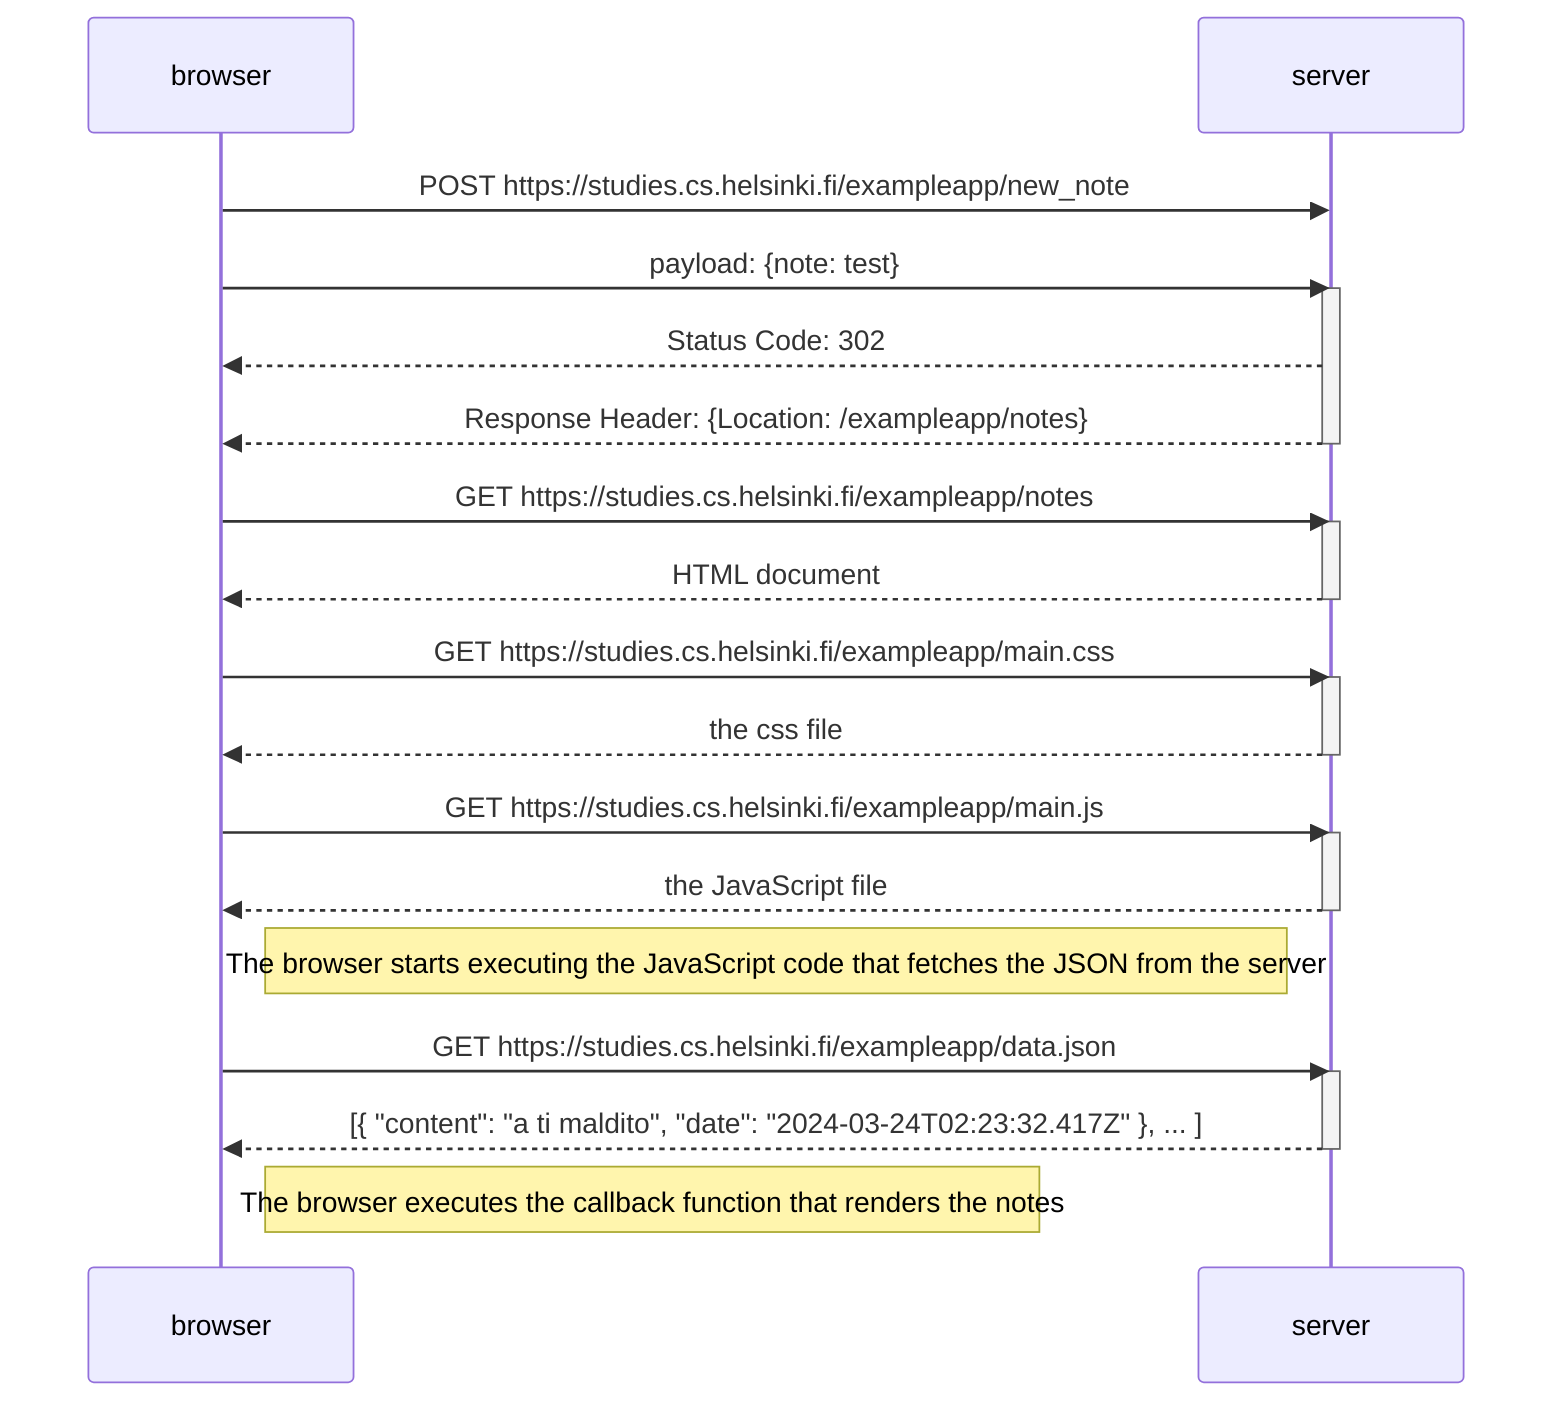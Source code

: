 sequenceDiagram
    participant browser
    participant server

    browser->>server: POST https://studies.cs.helsinki.fi/exampleapp/new_note
    browser->>server: payload: {note: test}
    activate server
    server-->>browser: Status Code: 302
    server-->>browser: Response Header: {Location: /exampleapp/notes}
    deactivate server

    browser->>server: GET https://studies.cs.helsinki.fi/exampleapp/notes
    activate server
    server-->>browser: HTML document
    deactivate server

    browser->>server: GET https://studies.cs.helsinki.fi/exampleapp/main.css
    activate server
    server-->>browser: the css file
    deactivate server

    browser->>server: GET https://studies.cs.helsinki.fi/exampleapp/main.js
    activate server
    server-->>browser: the JavaScript file
    deactivate server

    Note right of browser: The browser starts executing the JavaScript code that fetches the JSON from the server

    browser->>server: GET https://studies.cs.helsinki.fi/exampleapp/data.json
    activate server
    server-->>browser: [{ "content": "a ti maldito", "date": "2024-03-24T02:23:32.417Z" }, ... ]
    deactivate server

    Note right of browser: The browser executes the callback function that renders the notes